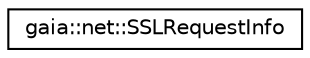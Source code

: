 digraph G
{
  edge [fontname="Helvetica",fontsize="10",labelfontname="Helvetica",labelfontsize="10"];
  node [fontname="Helvetica",fontsize="10",shape=record];
  rankdir=LR;
  Node1 [label="gaia::net::SSLRequestInfo",height=0.2,width=0.4,color="black", fillcolor="white", style="filled",URL="$d7/df1/classgaia_1_1net_1_1_s_s_l_request_info.html",tooltip="Holds information of SSL connection."];
}
